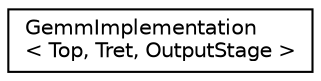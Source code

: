digraph "Graphical Class Hierarchy"
{
 // LATEX_PDF_SIZE
  edge [fontname="Helvetica",fontsize="10",labelfontname="Helvetica",labelfontsize="10"];
  node [fontname="Helvetica",fontsize="10",shape=record];
  rankdir="LR";
  Node0 [label="GemmImplementation\l\< Top, Tret, OutputStage \>",height=0.2,width=0.4,color="black", fillcolor="white", style="filled",URL="$structarm__gemm_1_1_gemm_implementation.xhtml",tooltip=" "];
}
